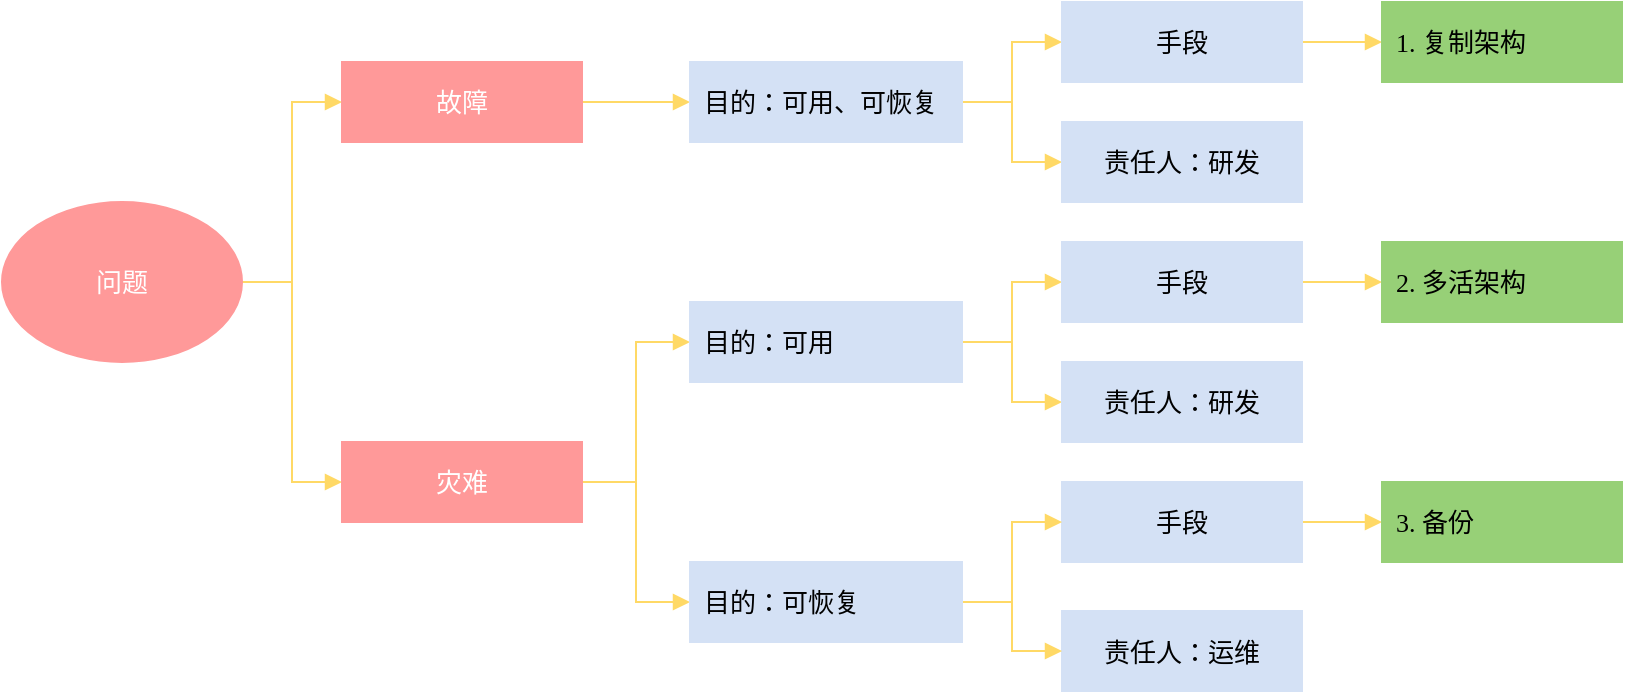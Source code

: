 <mxfile version="15.4.0" type="device" pages="2"><diagram id="cOg5LqQyif70FIetnC3K" name="Page-1"><mxGraphModel dx="1074" dy="954" grid="1" gridSize="10" guides="1" tooltips="1" connect="1" arrows="1" fold="1" page="1" pageScale="1" pageWidth="827" pageHeight="1169" math="0" shadow="0"><root><mxCell id="0"/><mxCell id="1" parent="0"/><mxCell id="Mr9-dH7WWwmoqVNF43PB-16" style="edgeStyle=orthogonalEdgeStyle;rounded=0;orthogonalLoop=1;jettySize=auto;html=1;exitX=1;exitY=0.5;exitDx=0;exitDy=0;entryX=0;entryY=0.5;entryDx=0;entryDy=0;endArrow=block;endFill=1;fontSize=13;fontFamily=微软雅黑;strokeColor=#FFD966;" edge="1" parent="1" source="Mr9-dH7WWwmoqVNF43PB-1" target="Mr9-dH7WWwmoqVNF43PB-2"><mxGeometry relative="1" as="geometry"/></mxCell><mxCell id="Mr9-dH7WWwmoqVNF43PB-21" style="edgeStyle=orthogonalEdgeStyle;rounded=0;orthogonalLoop=1;jettySize=auto;html=1;exitX=1;exitY=0.5;exitDx=0;exitDy=0;entryX=0;entryY=0.5;entryDx=0;entryDy=0;endArrow=block;endFill=1;fontSize=13;fontFamily=微软雅黑;strokeColor=#FFD966;" edge="1" parent="1" source="Mr9-dH7WWwmoqVNF43PB-1" target="Mr9-dH7WWwmoqVNF43PB-3"><mxGeometry relative="1" as="geometry"/></mxCell><mxCell id="Mr9-dH7WWwmoqVNF43PB-1" value="问题" style="ellipse;whiteSpace=wrap;html=1;fontSize=13;fontFamily=微软雅黑;fillColor=#FF9999;strokeColor=#FF9999;fontColor=#FFFFFF;" vertex="1" parent="1"><mxGeometry x="10" y="360" width="120" height="80" as="geometry"/></mxCell><mxCell id="Mr9-dH7WWwmoqVNF43PB-17" style="edgeStyle=orthogonalEdgeStyle;rounded=0;orthogonalLoop=1;jettySize=auto;html=1;exitX=1;exitY=0.5;exitDx=0;exitDy=0;entryX=0;entryY=0.5;entryDx=0;entryDy=0;endArrow=block;endFill=1;fontSize=13;fontFamily=微软雅黑;strokeColor=#FFD966;" edge="1" parent="1" source="Mr9-dH7WWwmoqVNF43PB-2" target="Mr9-dH7WWwmoqVNF43PB-4"><mxGeometry relative="1" as="geometry"/></mxCell><mxCell id="Mr9-dH7WWwmoqVNF43PB-2" value="故障" style="rounded=0;whiteSpace=wrap;html=1;fontSize=13;fontFamily=微软雅黑;fillColor=#FF9999;strokeColor=#FF9999;fontColor=#FFFFFF;" vertex="1" parent="1"><mxGeometry x="180" y="290" width="120" height="40" as="geometry"/></mxCell><mxCell id="Mr9-dH7WWwmoqVNF43PB-22" style="edgeStyle=orthogonalEdgeStyle;rounded=0;orthogonalLoop=1;jettySize=auto;html=1;exitX=1;exitY=0.5;exitDx=0;exitDy=0;entryX=0;entryY=0.5;entryDx=0;entryDy=0;endArrow=block;endFill=1;fontSize=13;fontFamily=微软雅黑;strokeColor=#FFD966;" edge="1" parent="1" source="Mr9-dH7WWwmoqVNF43PB-3" target="Mr9-dH7WWwmoqVNF43PB-8"><mxGeometry relative="1" as="geometry"/></mxCell><mxCell id="Mr9-dH7WWwmoqVNF43PB-26" style="edgeStyle=orthogonalEdgeStyle;rounded=0;orthogonalLoop=1;jettySize=auto;html=1;exitX=1;exitY=0.5;exitDx=0;exitDy=0;entryX=0;entryY=0.5;entryDx=0;entryDy=0;endArrow=block;endFill=1;fontSize=13;fontFamily=微软雅黑;strokeColor=#FFD966;" edge="1" parent="1" source="Mr9-dH7WWwmoqVNF43PB-3" target="Mr9-dH7WWwmoqVNF43PB-15"><mxGeometry relative="1" as="geometry"/></mxCell><mxCell id="Mr9-dH7WWwmoqVNF43PB-3" value="灾难" style="rounded=0;whiteSpace=wrap;html=1;fontSize=13;fontFamily=微软雅黑;fillColor=#FF9999;strokeColor=#FF9999;fontColor=#FFFFFF;" vertex="1" parent="1"><mxGeometry x="180" y="480" width="120" height="40" as="geometry"/></mxCell><mxCell id="Mr9-dH7WWwmoqVNF43PB-18" style="edgeStyle=orthogonalEdgeStyle;rounded=0;orthogonalLoop=1;jettySize=auto;html=1;entryX=0;entryY=0.5;entryDx=0;entryDy=0;endArrow=block;endFill=1;exitX=1;exitY=0.5;exitDx=0;exitDy=0;fontSize=13;fontFamily=微软雅黑;strokeColor=#FFD966;" edge="1" parent="1" source="Mr9-dH7WWwmoqVNF43PB-4" target="Mr9-dH7WWwmoqVNF43PB-5"><mxGeometry relative="1" as="geometry"><mxPoint x="490" y="280" as="sourcePoint"/></mxGeometry></mxCell><mxCell id="Mr9-dH7WWwmoqVNF43PB-20" style="edgeStyle=orthogonalEdgeStyle;rounded=0;orthogonalLoop=1;jettySize=auto;html=1;entryX=0;entryY=0.5;entryDx=0;entryDy=0;endArrow=block;endFill=1;exitX=1;exitY=0.5;exitDx=0;exitDy=0;fontSize=13;fontFamily=微软雅黑;strokeColor=#FFD966;" edge="1" parent="1" source="Mr9-dH7WWwmoqVNF43PB-4" target="Mr9-dH7WWwmoqVNF43PB-7"><mxGeometry relative="1" as="geometry"><mxPoint x="500" y="330" as="sourcePoint"/></mxGeometry></mxCell><mxCell id="Mr9-dH7WWwmoqVNF43PB-4" value="目的：可用、可恢复" style="rounded=0;whiteSpace=wrap;html=1;fontSize=13;align=left;spacingLeft=5;fontFamily=微软雅黑;fillColor=#D4E1F5;strokeColor=#D4E1F5;" vertex="1" parent="1"><mxGeometry x="354" y="290" width="136" height="40" as="geometry"/></mxCell><mxCell id="Mr9-dH7WWwmoqVNF43PB-19" style="edgeStyle=orthogonalEdgeStyle;rounded=0;orthogonalLoop=1;jettySize=auto;html=1;exitX=1;exitY=0.5;exitDx=0;exitDy=0;entryX=0;entryY=0.5;entryDx=0;entryDy=0;endArrow=block;endFill=1;fontSize=13;fontFamily=微软雅黑;strokeColor=#FFD966;" edge="1" parent="1" source="Mr9-dH7WWwmoqVNF43PB-5" target="Mr9-dH7WWwmoqVNF43PB-6"><mxGeometry relative="1" as="geometry"/></mxCell><mxCell id="Mr9-dH7WWwmoqVNF43PB-5" value="手段" style="rounded=0;whiteSpace=wrap;html=1;fontSize=13;fontFamily=微软雅黑;fillColor=#D4E1F5;strokeColor=#D4E1F5;" vertex="1" parent="1"><mxGeometry x="540" y="260" width="120" height="40" as="geometry"/></mxCell><mxCell id="Mr9-dH7WWwmoqVNF43PB-6" value="1. 复制架构" style="rounded=0;whiteSpace=wrap;html=1;fontSize=13;align=left;spacingLeft=5;fontFamily=微软雅黑;fillColor=#97D077;strokeColor=#97D077;" vertex="1" parent="1"><mxGeometry x="700" y="260" width="120" height="40" as="geometry"/></mxCell><mxCell id="Mr9-dH7WWwmoqVNF43PB-7" value="责任人：研发" style="rounded=0;whiteSpace=wrap;html=1;fontSize=13;fontFamily=微软雅黑;fillColor=#D4E1F5;strokeColor=#D4E1F5;" vertex="1" parent="1"><mxGeometry x="540" y="320" width="120" height="40" as="geometry"/></mxCell><mxCell id="Mr9-dH7WWwmoqVNF43PB-23" style="edgeStyle=orthogonalEdgeStyle;rounded=0;orthogonalLoop=1;jettySize=auto;html=1;exitX=1;exitY=0.5;exitDx=0;exitDy=0;entryX=0;entryY=0.5;entryDx=0;entryDy=0;endArrow=block;endFill=1;fontSize=13;fontFamily=微软雅黑;strokeColor=#FFD966;" edge="1" parent="1" source="Mr9-dH7WWwmoqVNF43PB-8" target="Mr9-dH7WWwmoqVNF43PB-9"><mxGeometry relative="1" as="geometry"/></mxCell><mxCell id="Mr9-dH7WWwmoqVNF43PB-25" style="edgeStyle=orthogonalEdgeStyle;rounded=0;orthogonalLoop=1;jettySize=auto;html=1;exitX=1;exitY=0.5;exitDx=0;exitDy=0;entryX=0;entryY=0.5;entryDx=0;entryDy=0;endArrow=block;endFill=1;fontSize=13;fontFamily=微软雅黑;strokeColor=#FFD966;" edge="1" parent="1" source="Mr9-dH7WWwmoqVNF43PB-8" target="Mr9-dH7WWwmoqVNF43PB-11"><mxGeometry relative="1" as="geometry"/></mxCell><mxCell id="Mr9-dH7WWwmoqVNF43PB-8" value="目的：可用" style="rounded=0;whiteSpace=wrap;html=1;fontSize=13;align=left;spacingLeft=5;fontFamily=微软雅黑;fillColor=#D4E1F5;strokeColor=#D4E1F5;" vertex="1" parent="1"><mxGeometry x="354" y="410" width="136" height="40" as="geometry"/></mxCell><mxCell id="Mr9-dH7WWwmoqVNF43PB-24" style="edgeStyle=orthogonalEdgeStyle;rounded=0;orthogonalLoop=1;jettySize=auto;html=1;exitX=1;exitY=0.5;exitDx=0;exitDy=0;entryX=0;entryY=0.5;entryDx=0;entryDy=0;endArrow=block;endFill=1;fontSize=13;fontFamily=微软雅黑;strokeColor=#FFD966;" edge="1" parent="1" source="Mr9-dH7WWwmoqVNF43PB-9" target="Mr9-dH7WWwmoqVNF43PB-10"><mxGeometry relative="1" as="geometry"/></mxCell><mxCell id="Mr9-dH7WWwmoqVNF43PB-9" value="手段" style="rounded=0;whiteSpace=wrap;html=1;fontSize=13;fontFamily=微软雅黑;fillColor=#D4E1F5;strokeColor=#D4E1F5;" vertex="1" parent="1"><mxGeometry x="540" y="380" width="120" height="40" as="geometry"/></mxCell><mxCell id="Mr9-dH7WWwmoqVNF43PB-10" value="2. 多活架构" style="rounded=0;whiteSpace=wrap;html=1;fontSize=13;align=left;spacingLeft=5;fontFamily=微软雅黑;fillColor=#97D077;strokeColor=#97D077;" vertex="1" parent="1"><mxGeometry x="700" y="380" width="120" height="40" as="geometry"/></mxCell><mxCell id="Mr9-dH7WWwmoqVNF43PB-11" value="责任人：研发" style="rounded=0;whiteSpace=wrap;html=1;fontSize=13;fontFamily=微软雅黑;fillColor=#D4E1F5;strokeColor=#D4E1F5;" vertex="1" parent="1"><mxGeometry x="540" y="440" width="120" height="40" as="geometry"/></mxCell><mxCell id="Mr9-dH7WWwmoqVNF43PB-28" style="edgeStyle=orthogonalEdgeStyle;rounded=0;orthogonalLoop=1;jettySize=auto;html=1;exitX=1;exitY=0.5;exitDx=0;exitDy=0;entryX=0;entryY=0.5;entryDx=0;entryDy=0;endArrow=block;endFill=1;fontSize=13;fontFamily=微软雅黑;strokeColor=#FFD966;" edge="1" parent="1" source="Mr9-dH7WWwmoqVNF43PB-12" target="Mr9-dH7WWwmoqVNF43PB-13"><mxGeometry relative="1" as="geometry"/></mxCell><mxCell id="Mr9-dH7WWwmoqVNF43PB-12" value="手段" style="rounded=0;whiteSpace=wrap;html=1;fontSize=13;fontFamily=微软雅黑;fillColor=#D4E1F5;strokeColor=#D4E1F5;" vertex="1" parent="1"><mxGeometry x="540" y="500" width="120" height="40" as="geometry"/></mxCell><mxCell id="Mr9-dH7WWwmoqVNF43PB-13" value="3. 备份" style="rounded=0;whiteSpace=wrap;html=1;fontSize=13;align=left;spacingLeft=5;fontFamily=微软雅黑;fillColor=#97D077;strokeColor=#97D077;" vertex="1" parent="1"><mxGeometry x="700" y="500" width="120" height="40" as="geometry"/></mxCell><mxCell id="Mr9-dH7WWwmoqVNF43PB-14" value="责任人：运维" style="rounded=0;whiteSpace=wrap;html=1;fontSize=13;fontFamily=微软雅黑;fillColor=#D4E1F5;strokeColor=#D4E1F5;" vertex="1" parent="1"><mxGeometry x="540" y="564.5" width="120" height="40" as="geometry"/></mxCell><mxCell id="Mr9-dH7WWwmoqVNF43PB-27" style="edgeStyle=orthogonalEdgeStyle;rounded=0;orthogonalLoop=1;jettySize=auto;html=1;exitX=1;exitY=0.5;exitDx=0;exitDy=0;entryX=0;entryY=0.5;entryDx=0;entryDy=0;endArrow=block;endFill=1;fontSize=13;fontFamily=微软雅黑;strokeColor=#FFD966;" edge="1" parent="1" source="Mr9-dH7WWwmoqVNF43PB-15" target="Mr9-dH7WWwmoqVNF43PB-12"><mxGeometry relative="1" as="geometry"/></mxCell><mxCell id="Mr9-dH7WWwmoqVNF43PB-29" style="edgeStyle=orthogonalEdgeStyle;rounded=0;orthogonalLoop=1;jettySize=auto;html=1;exitX=1;exitY=0.5;exitDx=0;exitDy=0;entryX=0;entryY=0.5;entryDx=0;entryDy=0;endArrow=block;endFill=1;fontSize=13;fontFamily=微软雅黑;strokeColor=#FFD966;" edge="1" parent="1" source="Mr9-dH7WWwmoqVNF43PB-15" target="Mr9-dH7WWwmoqVNF43PB-14"><mxGeometry relative="1" as="geometry"/></mxCell><mxCell id="Mr9-dH7WWwmoqVNF43PB-15" value="目的：可恢复" style="rounded=0;whiteSpace=wrap;html=1;fontSize=13;align=left;spacingLeft=5;fontFamily=微软雅黑;fillColor=#D4E1F5;strokeColor=#D4E1F5;" vertex="1" parent="1"><mxGeometry x="354" y="540" width="136" height="40" as="geometry"/></mxCell></root></mxGraphModel></diagram><diagram id="m-5lMgBVkFicUe1XzGC8" name="Page-2"><mxGraphModel dx="1074" dy="954" grid="1" gridSize="10" guides="1" tooltips="1" connect="1" arrows="1" fold="1" page="1" pageScale="1" pageWidth="827" pageHeight="1169" math="0" shadow="0"><root><mxCell id="26DZL3wLfWd8VzLUaIOE-0"/><mxCell id="26DZL3wLfWd8VzLUaIOE-1" parent="26DZL3wLfWd8VzLUaIOE-0"/><mxCell id="zfynJtAxaGRuQK4t0sLC-0" value="Bully" style="rounded=1;whiteSpace=wrap;html=1;fontFamily=微软雅黑;fontSize=13;fontColor=#000000;strokeColor=#FF9999;fillColor=#FF9999;align=center;" vertex="1" parent="26DZL3wLfWd8VzLUaIOE-1"><mxGeometry x="70" y="240" width="100" height="40" as="geometry"/></mxCell><mxCell id="zfynJtAxaGRuQK4t0sLC-1" value="谁的ID最大或最小谁来当老大（一般选择ID大的），Elasticsearch用到" style="rounded=0;whiteSpace=wrap;html=1;fontFamily=微软雅黑;fontSize=13;fontColor=#000000;strokeColor=#97D077;fillColor=#97D077;align=left;spacingLeft=5;" vertex="1" parent="26DZL3wLfWd8VzLUaIOE-1"><mxGeometry x="184" y="240" width="460" height="40" as="geometry"/></mxCell><mxCell id="zfynJtAxaGRuQK4t0sLC-2" value="Raft" style="rounded=1;whiteSpace=wrap;html=1;fontFamily=微软雅黑;fontSize=13;fontColor=#000000;strokeColor=#FF9999;fillColor=#FF9999;align=center;" vertex="1" parent="26DZL3wLfWd8VzLUaIOE-1"><mxGeometry x="70" y="300" width="100" height="40" as="geometry"/></mxCell><mxCell id="zfynJtAxaGRuQK4t0sLC-3" value="分布式一致性协议，etcd、MongoDB用到" style="rounded=0;whiteSpace=wrap;html=1;fontFamily=微软雅黑;fontSize=13;fontColor=#000000;strokeColor=#97D077;fillColor=#97D077;align=left;spacingLeft=5;" vertex="1" parent="26DZL3wLfWd8VzLUaIOE-1"><mxGeometry x="184" y="300" width="460" height="40" as="geometry"/></mxCell><mxCell id="zfynJtAxaGRuQK4t0sLC-4" value="ZAB" style="rounded=1;whiteSpace=wrap;html=1;fontFamily=微软雅黑;fontSize=13;fontColor=#000000;strokeColor=#FF9999;fillColor=#FF9999;align=center;" vertex="1" parent="26DZL3wLfWd8VzLUaIOE-1"><mxGeometry x="70" y="360" width="100" height="40" as="geometry"/></mxCell><mxCell id="zfynJtAxaGRuQK4t0sLC-5" value="分布式一致性协议，Zookeeper用到" style="rounded=0;whiteSpace=wrap;html=1;fontFamily=微软雅黑;fontSize=13;fontColor=#000000;strokeColor=#97D077;fillColor=#97D077;align=left;spacingLeft=5;" vertex="1" parent="26DZL3wLfWd8VzLUaIOE-1"><mxGeometry x="184" y="360" width="460" height="40" as="geometry"/></mxCell><mxCell id="zfynJtAxaGRuQK4t0sLC-6" value="Paxos" style="rounded=1;whiteSpace=wrap;html=1;fontFamily=微软雅黑;fontSize=13;fontColor=#000000;strokeColor=#FF9999;fillColor=#FF9999;align=center;" vertex="1" parent="26DZL3wLfWd8VzLUaIOE-1"><mxGeometry x="70" y="420" width="100" height="40" as="geometry"/></mxCell><mxCell id="zfynJtAxaGRuQK4t0sLC-7" value="分布式一致性协议，OceanBase、Chubby用到" style="rounded=0;whiteSpace=wrap;html=1;fontFamily=微软雅黑;fontSize=13;fontColor=#000000;strokeColor=#97D077;fillColor=#97D077;align=left;spacingLeft=5;" vertex="1" parent="26DZL3wLfWd8VzLUaIOE-1"><mxGeometry x="184" y="420" width="460" height="40" as="geometry"/></mxCell><mxCell id="zfynJtAxaGRuQK4t0sLC-8" value="&quot;There is only one consensus protocol, and that's Paxos-all other approaches are just&lt;br&gt;broken versions of Paxos&quot;&amp;nbsp; &amp;nbsp; &amp;nbsp; &amp;nbsp; -- Google Chubby Mike Burrows" style="text;html=1;strokeColor=none;fillColor=none;align=left;verticalAlign=middle;whiteSpace=wrap;rounded=0;fontFamily=微软雅黑;fontSize=13;fontColor=#000000;" vertex="1" parent="26DZL3wLfWd8VzLUaIOE-1"><mxGeometry x="70" y="480" width="570" height="40" as="geometry"/></mxCell></root></mxGraphModel></diagram></mxfile>